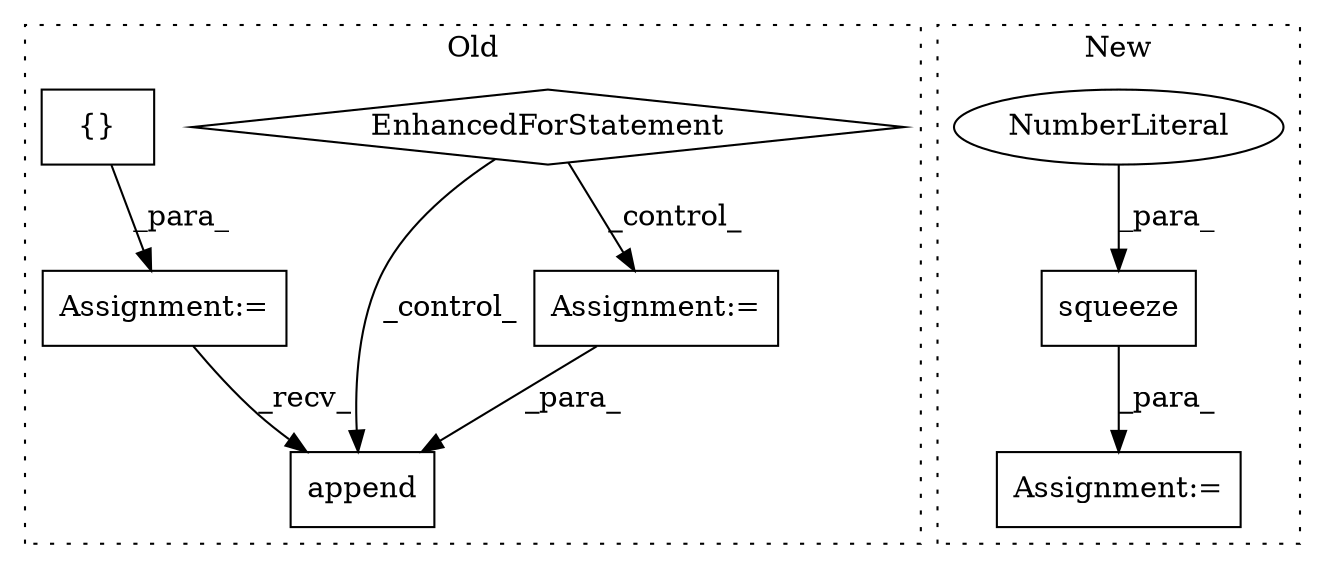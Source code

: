 digraph G {
subgraph cluster0 {
1 [label="append" a="32" s="6991,6999" l="7,1" shape="box"];
4 [label="Assignment:=" a="7" s="6736" l="1" shape="box"];
5 [label="EnhancedForStatement" a="70" s="6754,6849" l="53,2" shape="diamond"];
6 [label="{}" a="4" s="6746" l="2" shape="box"];
8 [label="Assignment:=" a="7" s="6860" l="1" shape="box"];
label = "Old";
style="dotted";
}
subgraph cluster1 {
2 [label="squeeze" a="32" s="5655,5664" l="8,1" shape="box"];
3 [label="Assignment:=" a="7" s="5690" l="1" shape="box"];
7 [label="NumberLiteral" a="34" s="5663" l="1" shape="ellipse"];
label = "New";
style="dotted";
}
2 -> 3 [label="_para_"];
4 -> 1 [label="_recv_"];
5 -> 1 [label="_control_"];
5 -> 8 [label="_control_"];
6 -> 4 [label="_para_"];
7 -> 2 [label="_para_"];
8 -> 1 [label="_para_"];
}